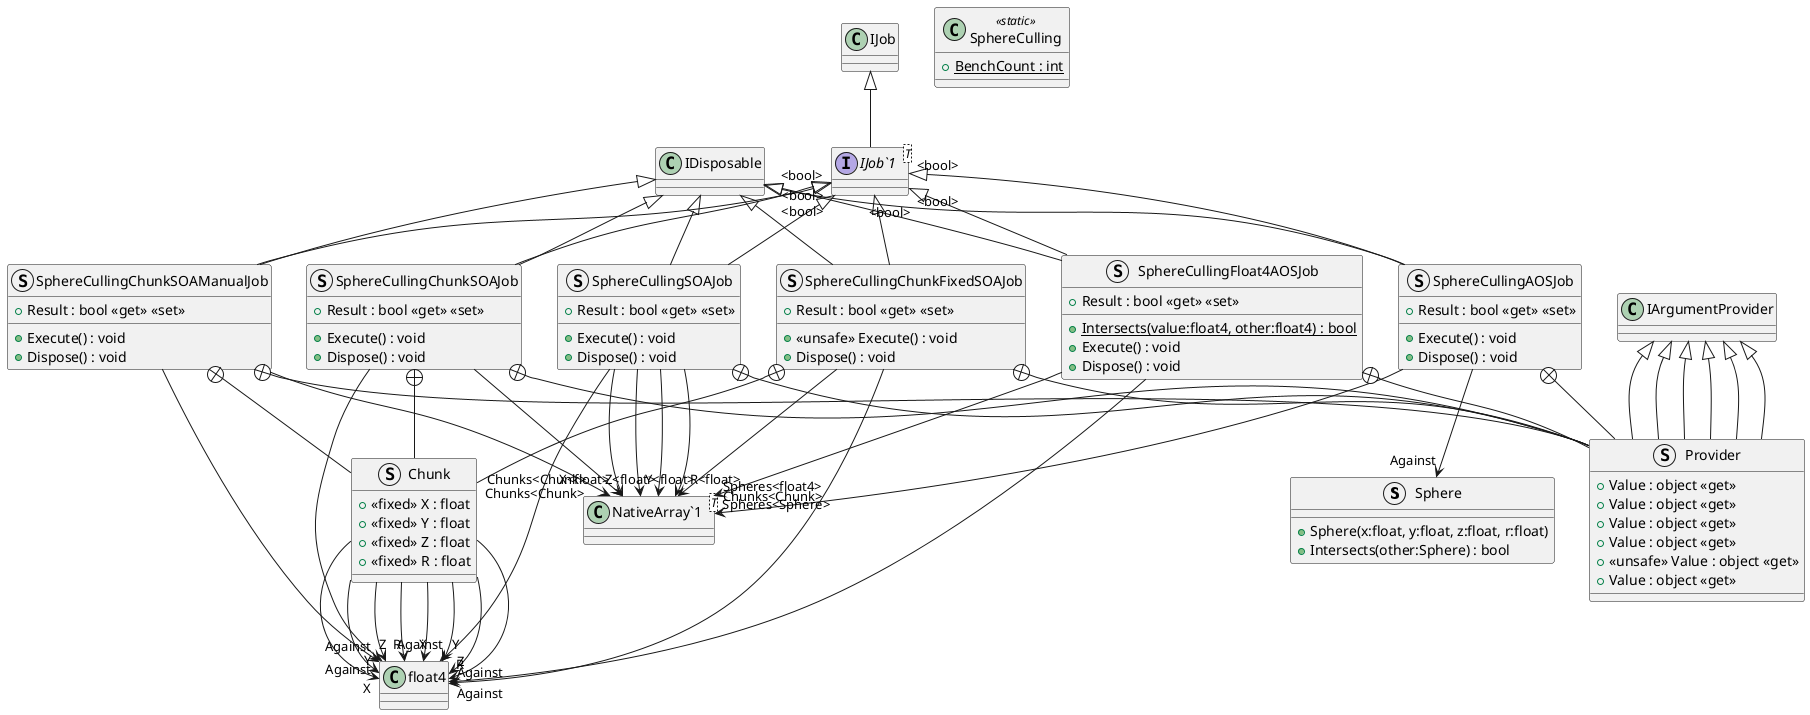 @startuml
struct Sphere {
    + Sphere(x:float, y:float, z:float, r:float)
    + Intersects(other:Sphere) : bool
}
class SphereCulling <<static>> {
    + {static} BenchCount : int
}
interface "IJob`1"<T> {
}
struct SphereCullingAOSJob {
    + Result : bool <<get>> <<set>>
    + Execute() : void
    + Dispose() : void
}
struct SphereCullingFloat4AOSJob {
    + Result : bool <<get>> <<set>>
    + {static} Intersects(value:float4, other:float4) : bool
    + Execute() : void
    + Dispose() : void
}
struct SphereCullingSOAJob {
    + Result : bool <<get>> <<set>>
    + Execute() : void
    + Dispose() : void
}
struct SphereCullingChunkSOAJob {
    + Result : bool <<get>> <<set>>
    + Execute() : void
    + Dispose() : void
}
struct SphereCullingChunkFixedSOAJob {
    + Result : bool <<get>> <<set>>
    + <<unsafe>> Execute() : void
    + Dispose() : void
}
struct SphereCullingChunkSOAManualJob {
    + Result : bool <<get>> <<set>>
    + Execute() : void
    + Dispose() : void
}
class "NativeArray`1"<T> {
}
struct Provider {
    + Value : object <<get>>
}
struct Provider {
    + Value : object <<get>>
}
struct Provider {
    + Value : object <<get>>
}
struct Chunk {
}
struct Provider {
    + Value : object <<get>>
}
struct Chunk {
    + <<fixed>> X : float
    + <<fixed>> Y : float
    + <<fixed>> Z : float
    + <<fixed>> R : float
}
struct Provider {
    + <<unsafe>> Value : object <<get>>
}
struct Chunk {
}
struct Provider {
    + Value : object <<get>>
}
IJob <|-- "IJob`1"
"IJob`1" "<bool>" <|-- SphereCullingAOSJob
IDisposable <|-- SphereCullingAOSJob
SphereCullingAOSJob --> "Against" Sphere
SphereCullingAOSJob --> "Spheres<Sphere>" "NativeArray`1"
"IJob`1" "<bool>" <|-- SphereCullingFloat4AOSJob
IDisposable <|-- SphereCullingFloat4AOSJob
SphereCullingFloat4AOSJob --> "Against" float4
SphereCullingFloat4AOSJob --> "Spheres<float4>" "NativeArray`1"
"IJob`1" "<bool>" <|-- SphereCullingSOAJob
IDisposable <|-- SphereCullingSOAJob
SphereCullingSOAJob --> "X<float>" "NativeArray`1"
SphereCullingSOAJob --> "Y<float>" "NativeArray`1"
SphereCullingSOAJob --> "Z<float>" "NativeArray`1"
SphereCullingSOAJob --> "R<float>" "NativeArray`1"
SphereCullingSOAJob --> "Against" float4
"IJob`1" "<bool>" <|-- SphereCullingChunkSOAJob
IDisposable <|-- SphereCullingChunkSOAJob
SphereCullingChunkSOAJob --> "Chunks<Chunk>" "NativeArray`1"
SphereCullingChunkSOAJob --> "Against" float4
"IJob`1" "<bool>" <|-- SphereCullingChunkFixedSOAJob
IDisposable <|-- SphereCullingChunkFixedSOAJob
SphereCullingChunkFixedSOAJob --> "Chunks<Chunk>" "NativeArray`1"
SphereCullingChunkFixedSOAJob --> "Against" float4
"IJob`1" "<bool>" <|-- SphereCullingChunkSOAManualJob
IDisposable <|-- SphereCullingChunkSOAManualJob
SphereCullingChunkSOAManualJob --> "Chunks<Chunk>" "NativeArray`1"
SphereCullingChunkSOAManualJob --> "Against" float4
SphereCullingAOSJob +-- Provider
IArgumentProvider <|-- Provider
SphereCullingFloat4AOSJob +-- Provider
IArgumentProvider <|-- Provider
SphereCullingSOAJob +-- Provider
IArgumentProvider <|-- Provider
SphereCullingChunkSOAJob +-- Chunk
Chunk --> "X" float4
Chunk --> "Y" float4
Chunk --> "Z" float4
Chunk --> "R" float4
SphereCullingChunkSOAJob +-- Provider
IArgumentProvider <|-- Provider
SphereCullingChunkFixedSOAJob +-- Chunk
SphereCullingChunkFixedSOAJob +-- Provider
IArgumentProvider <|-- Provider
SphereCullingChunkSOAManualJob +-- Chunk
Chunk --> "X" float4
Chunk --> "Y" float4
Chunk --> "Z" float4
Chunk --> "R" float4
SphereCullingChunkSOAManualJob +-- Provider
IArgumentProvider <|-- Provider
@enduml
